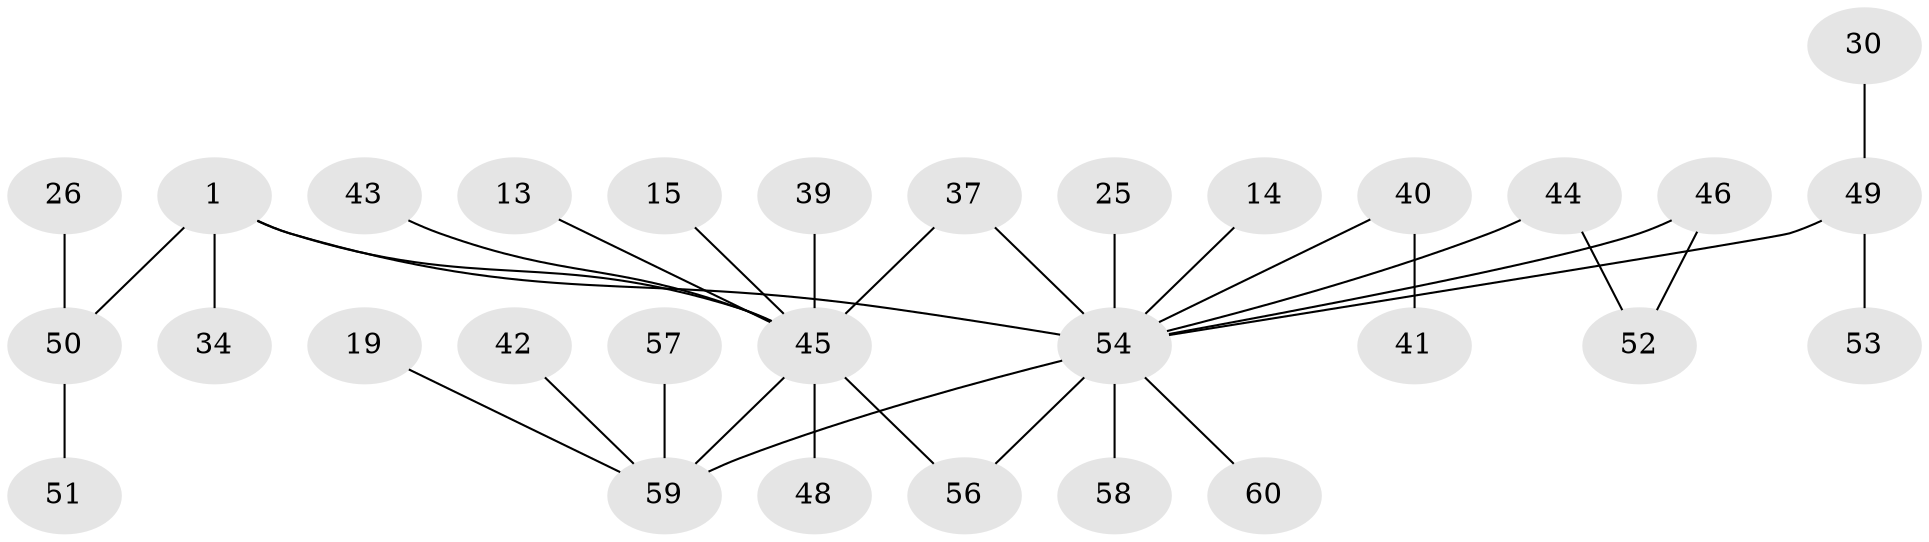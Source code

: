 // original degree distribution, {7: 0.016666666666666666, 4: 0.06666666666666667, 5: 0.06666666666666667, 6: 0.016666666666666666, 2: 0.35, 3: 0.15, 1: 0.3333333333333333}
// Generated by graph-tools (version 1.1) at 2025/42/03/09/25 04:42:16]
// undirected, 30 vertices, 33 edges
graph export_dot {
graph [start="1"]
  node [color=gray90,style=filled];
  1;
  13;
  14;
  15;
  19;
  25;
  26;
  30;
  34;
  37;
  39;
  40;
  41;
  42;
  43;
  44;
  45 [super="+33+24+32"];
  46 [super="+38"];
  48 [super="+31"];
  49 [super="+7+20"];
  50 [super="+10"];
  51;
  52;
  53;
  54 [super="+17+35"];
  56 [super="+55"];
  57;
  58 [super="+36"];
  59 [super="+29+28"];
  60;
  1 -- 34;
  1 -- 50 [weight=2];
  1 -- 54 [weight=2];
  1 -- 45 [weight=2];
  13 -- 45;
  14 -- 54;
  15 -- 45;
  19 -- 59;
  25 -- 54;
  26 -- 50;
  30 -- 49;
  37 -- 45;
  37 -- 54;
  39 -- 45;
  40 -- 41;
  40 -- 54;
  42 -- 59;
  43 -- 45;
  44 -- 52;
  44 -- 54;
  45 -- 59 [weight=2];
  45 -- 56;
  45 -- 48;
  46 -- 52;
  46 -- 54;
  49 -- 53;
  49 -- 54 [weight=2];
  50 -- 51;
  54 -- 60;
  54 -- 56;
  54 -- 59 [weight=2];
  54 -- 58;
  57 -- 59;
}
